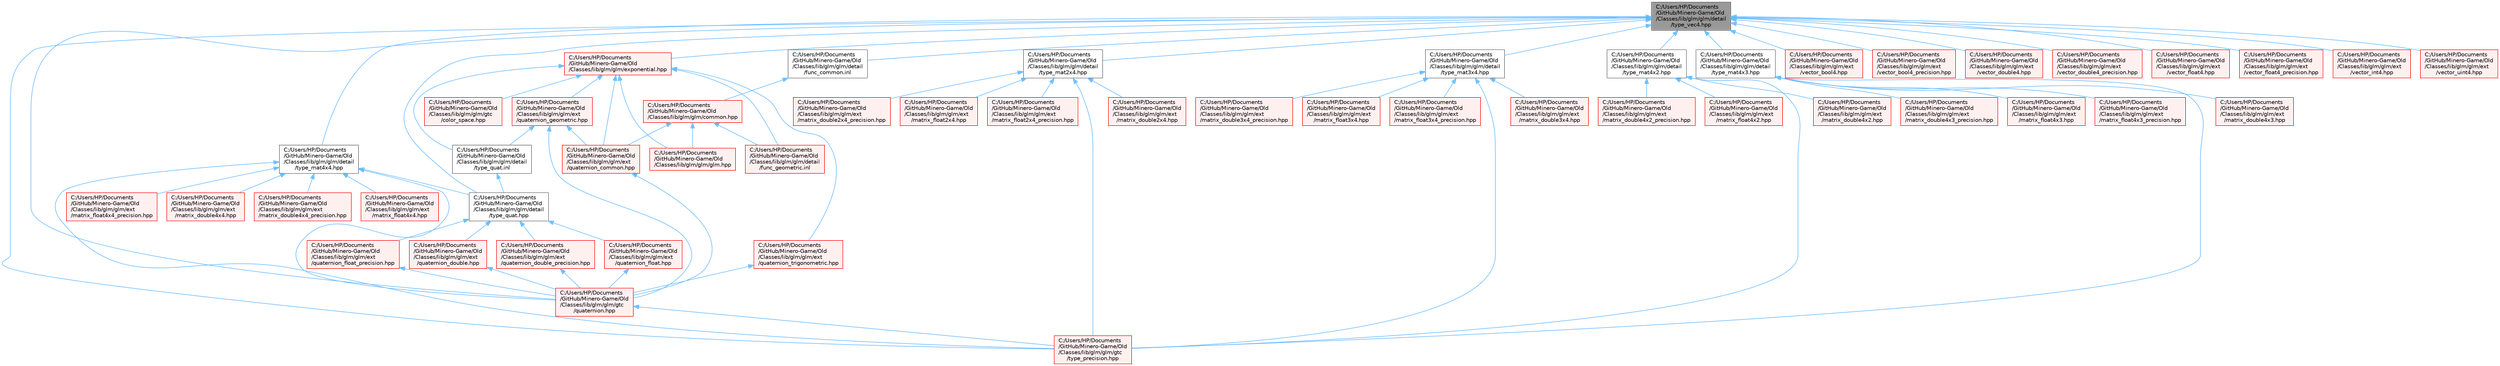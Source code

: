 digraph "C:/Users/HP/Documents/GitHub/Minero-Game/Old/Classes/lib/glm/glm/detail/type_vec4.hpp"
{
 // LATEX_PDF_SIZE
  bgcolor="transparent";
  edge [fontname=Helvetica,fontsize=10,labelfontname=Helvetica,labelfontsize=10];
  node [fontname=Helvetica,fontsize=10,shape=box,height=0.2,width=0.4];
  Node1 [id="Node000001",label="C:/Users/HP/Documents\l/GitHub/Minero-Game/Old\l/Classes/lib/glm/glm/detail\l/type_vec4.hpp",height=0.2,width=0.4,color="gray40", fillcolor="grey60", style="filled", fontcolor="black",tooltip=" "];
  Node1 -> Node2 [id="edge1_Node000001_Node000002",dir="back",color="steelblue1",style="solid",tooltip=" "];
  Node2 [id="Node000002",label="C:/Users/HP/Documents\l/GitHub/Minero-Game/Old\l/Classes/lib/glm/glm/detail\l/func_common.inl",height=0.2,width=0.4,color="grey40", fillcolor="white", style="filled",URL="$_old_2_classes_2lib_2glm_2glm_2detail_2func__common_8inl.html",tooltip=" "];
  Node2 -> Node3 [id="edge2_Node000002_Node000003",dir="back",color="steelblue1",style="solid",tooltip=" "];
  Node3 [id="Node000003",label="C:/Users/HP/Documents\l/GitHub/Minero-Game/Old\l/Classes/lib/glm/glm/common.hpp",height=0.2,width=0.4,color="red", fillcolor="#FFF0F0", style="filled",URL="$_old_2_classes_2lib_2glm_2glm_2common_8hpp.html",tooltip=" "];
  Node3 -> Node7 [id="edge3_Node000003_Node000007",dir="back",color="steelblue1",style="solid",tooltip=" "];
  Node7 [id="Node000007",label="C:/Users/HP/Documents\l/GitHub/Minero-Game/Old\l/Classes/lib/glm/glm/detail\l/func_geometric.inl",height=0.2,width=0.4,color="red", fillcolor="#FFF0F0", style="filled",URL="$_old_2_classes_2lib_2glm_2glm_2detail_2func__geometric_8inl.html",tooltip=" "];
  Node3 -> Node145 [id="edge4_Node000003_Node000145",dir="back",color="steelblue1",style="solid",tooltip=" "];
  Node145 [id="Node000145",label="C:/Users/HP/Documents\l/GitHub/Minero-Game/Old\l/Classes/lib/glm/glm/ext\l/quaternion_common.hpp",height=0.2,width=0.4,color="red", fillcolor="#FFF0F0", style="filled",URL="$_old_2_classes_2lib_2glm_2glm_2ext_2quaternion__common_8hpp.html",tooltip=" "];
  Node145 -> Node108 [id="edge5_Node000145_Node000108",dir="back",color="steelblue1",style="solid",tooltip=" "];
  Node108 [id="Node000108",label="C:/Users/HP/Documents\l/GitHub/Minero-Game/Old\l/Classes/lib/glm/glm/gtc\l/quaternion.hpp",height=0.2,width=0.4,color="red", fillcolor="#FFF0F0", style="filled",URL="$_old_2_classes_2lib_2glm_2glm_2gtc_2quaternion_8hpp.html",tooltip=" "];
  Node108 -> Node99 [id="edge6_Node000108_Node000099",dir="back",color="steelblue1",style="solid",tooltip=" "];
  Node99 [id="Node000099",label="C:/Users/HP/Documents\l/GitHub/Minero-Game/Old\l/Classes/lib/glm/glm/gtc\l/type_precision.hpp",height=0.2,width=0.4,color="red", fillcolor="#FFF0F0", style="filled",URL="$_old_2_classes_2lib_2glm_2glm_2gtc_2type__precision_8hpp.html",tooltip=" "];
  Node3 -> Node19 [id="edge7_Node000003_Node000019",dir="back",color="steelblue1",style="solid",tooltip=" "];
  Node19 [id="Node000019",label="C:/Users/HP/Documents\l/GitHub/Minero-Game/Old\l/Classes/lib/glm/glm/glm.hpp",height=0.2,width=0.4,color="red", fillcolor="#FFF0F0", style="filled",URL="$_old_2_classes_2lib_2glm_2glm_2glm_8hpp.html",tooltip=" "];
  Node1 -> Node183 [id="edge8_Node000001_Node000183",dir="back",color="steelblue1",style="solid",tooltip=" "];
  Node183 [id="Node000183",label="C:/Users/HP/Documents\l/GitHub/Minero-Game/Old\l/Classes/lib/glm/glm/detail\l/type_mat2x4.hpp",height=0.2,width=0.4,color="grey40", fillcolor="white", style="filled",URL="$_old_2_classes_2lib_2glm_2glm_2detail_2type__mat2x4_8hpp.html",tooltip=" "];
  Node183 -> Node184 [id="edge9_Node000183_Node000184",dir="back",color="steelblue1",style="solid",tooltip=" "];
  Node184 [id="Node000184",label="C:/Users/HP/Documents\l/GitHub/Minero-Game/Old\l/Classes/lib/glm/glm/ext\l/matrix_double2x4.hpp",height=0.2,width=0.4,color="red", fillcolor="#FFF0F0", style="filled",URL="$_old_2_classes_2lib_2glm_2glm_2ext_2matrix__double2x4_8hpp.html",tooltip=" "];
  Node183 -> Node190 [id="edge10_Node000183_Node000190",dir="back",color="steelblue1",style="solid",tooltip=" "];
  Node190 [id="Node000190",label="C:/Users/HP/Documents\l/GitHub/Minero-Game/Old\l/Classes/lib/glm/glm/ext\l/matrix_double2x4_precision.hpp",height=0.2,width=0.4,color="red", fillcolor="#FFF0F0", style="filled",URL="$_old_2_classes_2lib_2glm_2glm_2ext_2matrix__double2x4__precision_8hpp.html",tooltip=" "];
  Node183 -> Node191 [id="edge11_Node000183_Node000191",dir="back",color="steelblue1",style="solid",tooltip=" "];
  Node191 [id="Node000191",label="C:/Users/HP/Documents\l/GitHub/Minero-Game/Old\l/Classes/lib/glm/glm/ext\l/matrix_float2x4.hpp",height=0.2,width=0.4,color="red", fillcolor="#FFF0F0", style="filled",URL="$_old_2_classes_2lib_2glm_2glm_2ext_2matrix__float2x4_8hpp.html",tooltip=" "];
  Node183 -> Node192 [id="edge12_Node000183_Node000192",dir="back",color="steelblue1",style="solid",tooltip=" "];
  Node192 [id="Node000192",label="C:/Users/HP/Documents\l/GitHub/Minero-Game/Old\l/Classes/lib/glm/glm/ext\l/matrix_float2x4_precision.hpp",height=0.2,width=0.4,color="red", fillcolor="#FFF0F0", style="filled",URL="$_old_2_classes_2lib_2glm_2glm_2ext_2matrix__float2x4__precision_8hpp.html",tooltip=" "];
  Node183 -> Node99 [id="edge13_Node000183_Node000099",dir="back",color="steelblue1",style="solid",tooltip=" "];
  Node1 -> Node193 [id="edge14_Node000001_Node000193",dir="back",color="steelblue1",style="solid",tooltip=" "];
  Node193 [id="Node000193",label="C:/Users/HP/Documents\l/GitHub/Minero-Game/Old\l/Classes/lib/glm/glm/detail\l/type_mat3x4.hpp",height=0.2,width=0.4,color="grey40", fillcolor="white", style="filled",URL="$_old_2_classes_2lib_2glm_2glm_2detail_2type__mat3x4_8hpp.html",tooltip=" "];
  Node193 -> Node194 [id="edge15_Node000193_Node000194",dir="back",color="steelblue1",style="solid",tooltip=" "];
  Node194 [id="Node000194",label="C:/Users/HP/Documents\l/GitHub/Minero-Game/Old\l/Classes/lib/glm/glm/ext\l/matrix_double3x4.hpp",height=0.2,width=0.4,color="red", fillcolor="#FFF0F0", style="filled",URL="$_old_2_classes_2lib_2glm_2glm_2ext_2matrix__double3x4_8hpp.html",tooltip=" "];
  Node193 -> Node200 [id="edge16_Node000193_Node000200",dir="back",color="steelblue1",style="solid",tooltip=" "];
  Node200 [id="Node000200",label="C:/Users/HP/Documents\l/GitHub/Minero-Game/Old\l/Classes/lib/glm/glm/ext\l/matrix_double3x4_precision.hpp",height=0.2,width=0.4,color="red", fillcolor="#FFF0F0", style="filled",URL="$_old_2_classes_2lib_2glm_2glm_2ext_2matrix__double3x4__precision_8hpp.html",tooltip=" "];
  Node193 -> Node201 [id="edge17_Node000193_Node000201",dir="back",color="steelblue1",style="solid",tooltip=" "];
  Node201 [id="Node000201",label="C:/Users/HP/Documents\l/GitHub/Minero-Game/Old\l/Classes/lib/glm/glm/ext\l/matrix_float3x4.hpp",height=0.2,width=0.4,color="red", fillcolor="#FFF0F0", style="filled",URL="$_old_2_classes_2lib_2glm_2glm_2ext_2matrix__float3x4_8hpp.html",tooltip=" "];
  Node193 -> Node202 [id="edge18_Node000193_Node000202",dir="back",color="steelblue1",style="solid",tooltip=" "];
  Node202 [id="Node000202",label="C:/Users/HP/Documents\l/GitHub/Minero-Game/Old\l/Classes/lib/glm/glm/ext\l/matrix_float3x4_precision.hpp",height=0.2,width=0.4,color="red", fillcolor="#FFF0F0", style="filled",URL="$_old_2_classes_2lib_2glm_2glm_2ext_2matrix__float3x4__precision_8hpp.html",tooltip=" "];
  Node193 -> Node99 [id="edge19_Node000193_Node000099",dir="back",color="steelblue1",style="solid",tooltip=" "];
  Node1 -> Node203 [id="edge20_Node000001_Node000203",dir="back",color="steelblue1",style="solid",tooltip=" "];
  Node203 [id="Node000203",label="C:/Users/HP/Documents\l/GitHub/Minero-Game/Old\l/Classes/lib/glm/glm/detail\l/type_mat4x2.hpp",height=0.2,width=0.4,color="grey40", fillcolor="white", style="filled",URL="$_old_2_classes_2lib_2glm_2glm_2detail_2type__mat4x2_8hpp.html",tooltip=" "];
  Node203 -> Node204 [id="edge21_Node000203_Node000204",dir="back",color="steelblue1",style="solid",tooltip=" "];
  Node204 [id="Node000204",label="C:/Users/HP/Documents\l/GitHub/Minero-Game/Old\l/Classes/lib/glm/glm/ext\l/matrix_double4x2.hpp",height=0.2,width=0.4,color="red", fillcolor="#FFF0F0", style="filled",URL="$_old_2_classes_2lib_2glm_2glm_2ext_2matrix__double4x2_8hpp.html",tooltip=" "];
  Node203 -> Node205 [id="edge22_Node000203_Node000205",dir="back",color="steelblue1",style="solid",tooltip=" "];
  Node205 [id="Node000205",label="C:/Users/HP/Documents\l/GitHub/Minero-Game/Old\l/Classes/lib/glm/glm/ext\l/matrix_double4x2_precision.hpp",height=0.2,width=0.4,color="red", fillcolor="#FFF0F0", style="filled",URL="$_old_2_classes_2lib_2glm_2glm_2ext_2matrix__double4x2__precision_8hpp.html",tooltip=" "];
  Node203 -> Node206 [id="edge23_Node000203_Node000206",dir="back",color="steelblue1",style="solid",tooltip=" "];
  Node206 [id="Node000206",label="C:/Users/HP/Documents\l/GitHub/Minero-Game/Old\l/Classes/lib/glm/glm/ext\l/matrix_float4x2.hpp",height=0.2,width=0.4,color="red", fillcolor="#FFF0F0", style="filled",URL="$_old_2_classes_2lib_2glm_2glm_2ext_2matrix__float4x2_8hpp.html",tooltip=" "];
  Node203 -> Node99 [id="edge24_Node000203_Node000099",dir="back",color="steelblue1",style="solid",tooltip=" "];
  Node1 -> Node207 [id="edge25_Node000001_Node000207",dir="back",color="steelblue1",style="solid",tooltip=" "];
  Node207 [id="Node000207",label="C:/Users/HP/Documents\l/GitHub/Minero-Game/Old\l/Classes/lib/glm/glm/detail\l/type_mat4x3.hpp",height=0.2,width=0.4,color="grey40", fillcolor="white", style="filled",URL="$_old_2_classes_2lib_2glm_2glm_2detail_2type__mat4x3_8hpp.html",tooltip=" "];
  Node207 -> Node208 [id="edge26_Node000207_Node000208",dir="back",color="steelblue1",style="solid",tooltip=" "];
  Node208 [id="Node000208",label="C:/Users/HP/Documents\l/GitHub/Minero-Game/Old\l/Classes/lib/glm/glm/ext\l/matrix_double4x3.hpp",height=0.2,width=0.4,color="red", fillcolor="#FFF0F0", style="filled",URL="$_old_2_classes_2lib_2glm_2glm_2ext_2matrix__double4x3_8hpp.html",tooltip=" "];
  Node207 -> Node214 [id="edge27_Node000207_Node000214",dir="back",color="steelblue1",style="solid",tooltip=" "];
  Node214 [id="Node000214",label="C:/Users/HP/Documents\l/GitHub/Minero-Game/Old\l/Classes/lib/glm/glm/ext\l/matrix_double4x3_precision.hpp",height=0.2,width=0.4,color="red", fillcolor="#FFF0F0", style="filled",URL="$_old_2_classes_2lib_2glm_2glm_2ext_2matrix__double4x3__precision_8hpp.html",tooltip=" "];
  Node207 -> Node215 [id="edge28_Node000207_Node000215",dir="back",color="steelblue1",style="solid",tooltip=" "];
  Node215 [id="Node000215",label="C:/Users/HP/Documents\l/GitHub/Minero-Game/Old\l/Classes/lib/glm/glm/ext\l/matrix_float4x3.hpp",height=0.2,width=0.4,color="red", fillcolor="#FFF0F0", style="filled",URL="$_old_2_classes_2lib_2glm_2glm_2ext_2matrix__float4x3_8hpp.html",tooltip=" "];
  Node207 -> Node216 [id="edge29_Node000207_Node000216",dir="back",color="steelblue1",style="solid",tooltip=" "];
  Node216 [id="Node000216",label="C:/Users/HP/Documents\l/GitHub/Minero-Game/Old\l/Classes/lib/glm/glm/ext\l/matrix_float4x3_precision.hpp",height=0.2,width=0.4,color="red", fillcolor="#FFF0F0", style="filled",URL="$_old_2_classes_2lib_2glm_2glm_2ext_2matrix__float4x3__precision_8hpp.html",tooltip=" "];
  Node207 -> Node99 [id="edge30_Node000207_Node000099",dir="back",color="steelblue1",style="solid",tooltip=" "];
  Node1 -> Node125 [id="edge31_Node000001_Node000125",dir="back",color="steelblue1",style="solid",tooltip=" "];
  Node125 [id="Node000125",label="C:/Users/HP/Documents\l/GitHub/Minero-Game/Old\l/Classes/lib/glm/glm/detail\l/type_mat4x4.hpp",height=0.2,width=0.4,color="grey40", fillcolor="white", style="filled",URL="$_old_2_classes_2lib_2glm_2glm_2detail_2type__mat4x4_8hpp.html",tooltip=" "];
  Node125 -> Node106 [id="edge32_Node000125_Node000106",dir="back",color="steelblue1",style="solid",tooltip=" "];
  Node106 [id="Node000106",label="C:/Users/HP/Documents\l/GitHub/Minero-Game/Old\l/Classes/lib/glm/glm/detail\l/type_quat.hpp",height=0.2,width=0.4,color="grey40", fillcolor="white", style="filled",URL="$_old_2_classes_2lib_2glm_2glm_2detail_2type__quat_8hpp.html",tooltip=" "];
  Node106 -> Node107 [id="edge33_Node000106_Node000107",dir="back",color="steelblue1",style="solid",tooltip=" "];
  Node107 [id="Node000107",label="C:/Users/HP/Documents\l/GitHub/Minero-Game/Old\l/Classes/lib/glm/glm/ext\l/quaternion_double.hpp",height=0.2,width=0.4,color="red", fillcolor="#FFF0F0", style="filled",URL="$_old_2_classes_2lib_2glm_2glm_2ext_2quaternion__double_8hpp.html",tooltip=" "];
  Node107 -> Node108 [id="edge34_Node000107_Node000108",dir="back",color="steelblue1",style="solid",tooltip=" "];
  Node106 -> Node110 [id="edge35_Node000106_Node000110",dir="back",color="steelblue1",style="solid",tooltip=" "];
  Node110 [id="Node000110",label="C:/Users/HP/Documents\l/GitHub/Minero-Game/Old\l/Classes/lib/glm/glm/ext\l/quaternion_double_precision.hpp",height=0.2,width=0.4,color="red", fillcolor="#FFF0F0", style="filled",URL="$_old_2_classes_2lib_2glm_2glm_2ext_2quaternion__double__precision_8hpp.html",tooltip=" "];
  Node110 -> Node108 [id="edge36_Node000110_Node000108",dir="back",color="steelblue1",style="solid",tooltip=" "];
  Node106 -> Node111 [id="edge37_Node000106_Node000111",dir="back",color="steelblue1",style="solid",tooltip=" "];
  Node111 [id="Node000111",label="C:/Users/HP/Documents\l/GitHub/Minero-Game/Old\l/Classes/lib/glm/glm/ext\l/quaternion_float.hpp",height=0.2,width=0.4,color="red", fillcolor="#FFF0F0", style="filled",URL="$_old_2_classes_2lib_2glm_2glm_2ext_2quaternion__float_8hpp.html",tooltip=" "];
  Node111 -> Node108 [id="edge38_Node000111_Node000108",dir="back",color="steelblue1",style="solid",tooltip=" "];
  Node106 -> Node112 [id="edge39_Node000106_Node000112",dir="back",color="steelblue1",style="solid",tooltip=" "];
  Node112 [id="Node000112",label="C:/Users/HP/Documents\l/GitHub/Minero-Game/Old\l/Classes/lib/glm/glm/ext\l/quaternion_float_precision.hpp",height=0.2,width=0.4,color="red", fillcolor="#FFF0F0", style="filled",URL="$_old_2_classes_2lib_2glm_2glm_2ext_2quaternion__float__precision_8hpp.html",tooltip=" "];
  Node112 -> Node108 [id="edge40_Node000112_Node000108",dir="back",color="steelblue1",style="solid",tooltip=" "];
  Node125 -> Node126 [id="edge41_Node000125_Node000126",dir="back",color="steelblue1",style="solid",tooltip=" "];
  Node126 [id="Node000126",label="C:/Users/HP/Documents\l/GitHub/Minero-Game/Old\l/Classes/lib/glm/glm/ext\l/matrix_double4x4.hpp",height=0.2,width=0.4,color="red", fillcolor="#FFF0F0", style="filled",URL="$_old_2_classes_2lib_2glm_2glm_2ext_2matrix__double4x4_8hpp.html",tooltip=" "];
  Node125 -> Node133 [id="edge42_Node000125_Node000133",dir="back",color="steelblue1",style="solid",tooltip=" "];
  Node133 [id="Node000133",label="C:/Users/HP/Documents\l/GitHub/Minero-Game/Old\l/Classes/lib/glm/glm/ext\l/matrix_double4x4_precision.hpp",height=0.2,width=0.4,color="red", fillcolor="#FFF0F0", style="filled",URL="$_old_2_classes_2lib_2glm_2glm_2ext_2matrix__double4x4__precision_8hpp.html",tooltip=" "];
  Node125 -> Node134 [id="edge43_Node000125_Node000134",dir="back",color="steelblue1",style="solid",tooltip=" "];
  Node134 [id="Node000134",label="C:/Users/HP/Documents\l/GitHub/Minero-Game/Old\l/Classes/lib/glm/glm/ext\l/matrix_float4x4.hpp",height=0.2,width=0.4,color="red", fillcolor="#FFF0F0", style="filled",URL="$_old_2_classes_2lib_2glm_2glm_2ext_2matrix__float4x4_8hpp.html",tooltip=" "];
  Node125 -> Node135 [id="edge44_Node000125_Node000135",dir="back",color="steelblue1",style="solid",tooltip=" "];
  Node135 [id="Node000135",label="C:/Users/HP/Documents\l/GitHub/Minero-Game/Old\l/Classes/lib/glm/glm/ext\l/matrix_float4x4_precision.hpp",height=0.2,width=0.4,color="red", fillcolor="#FFF0F0", style="filled",URL="$_old_2_classes_2lib_2glm_2glm_2ext_2matrix__float4x4__precision_8hpp.html",tooltip=" "];
  Node125 -> Node108 [id="edge45_Node000125_Node000108",dir="back",color="steelblue1",style="solid",tooltip=" "];
  Node125 -> Node99 [id="edge46_Node000125_Node000099",dir="back",color="steelblue1",style="solid",tooltip=" "];
  Node1 -> Node106 [id="edge47_Node000001_Node000106",dir="back",color="steelblue1",style="solid",tooltip=" "];
  Node1 -> Node217 [id="edge48_Node000001_Node000217",dir="back",color="steelblue1",style="solid",tooltip=" "];
  Node217 [id="Node000217",label="C:/Users/HP/Documents\l/GitHub/Minero-Game/Old\l/Classes/lib/glm/glm/exponential.hpp",height=0.2,width=0.4,color="red", fillcolor="#FFF0F0", style="filled",URL="$_old_2_classes_2lib_2glm_2glm_2exponential_8hpp.html",tooltip=" "];
  Node217 -> Node7 [id="edge49_Node000217_Node000007",dir="back",color="steelblue1",style="solid",tooltip=" "];
  Node217 -> Node144 [id="edge50_Node000217_Node000144",dir="back",color="steelblue1",style="solid",tooltip=" "];
  Node144 [id="Node000144",label="C:/Users/HP/Documents\l/GitHub/Minero-Game/Old\l/Classes/lib/glm/glm/detail\l/type_quat.inl",height=0.2,width=0.4,color="grey40", fillcolor="white", style="filled",URL="$_old_2_classes_2lib_2glm_2glm_2detail_2type__quat_8inl.html",tooltip=" "];
  Node144 -> Node106 [id="edge51_Node000144_Node000106",dir="back",color="steelblue1",style="solid",tooltip=" "];
  Node217 -> Node145 [id="edge52_Node000217_Node000145",dir="back",color="steelblue1",style="solid",tooltip=" "];
  Node217 -> Node143 [id="edge53_Node000217_Node000143",dir="back",color="steelblue1",style="solid",tooltip=" "];
  Node143 [id="Node000143",label="C:/Users/HP/Documents\l/GitHub/Minero-Game/Old\l/Classes/lib/glm/glm/ext\l/quaternion_geometric.hpp",height=0.2,width=0.4,color="red", fillcolor="#FFF0F0", style="filled",URL="$_old_2_classes_2lib_2glm_2glm_2ext_2quaternion__geometric_8hpp.html",tooltip=" "];
  Node143 -> Node144 [id="edge54_Node000143_Node000144",dir="back",color="steelblue1",style="solid",tooltip=" "];
  Node143 -> Node145 [id="edge55_Node000143_Node000145",dir="back",color="steelblue1",style="solid",tooltip=" "];
  Node143 -> Node108 [id="edge56_Node000143_Node000108",dir="back",color="steelblue1",style="solid",tooltip=" "];
  Node217 -> Node174 [id="edge57_Node000217_Node000174",dir="back",color="steelblue1",style="solid",tooltip=" "];
  Node174 [id="Node000174",label="C:/Users/HP/Documents\l/GitHub/Minero-Game/Old\l/Classes/lib/glm/glm/ext\l/quaternion_trigonometric.hpp",height=0.2,width=0.4,color="red", fillcolor="#FFF0F0", style="filled",URL="$_old_2_classes_2lib_2glm_2glm_2ext_2quaternion__trigonometric_8hpp.html",tooltip=" "];
  Node174 -> Node108 [id="edge58_Node000174_Node000108",dir="back",color="steelblue1",style="solid",tooltip=" "];
  Node217 -> Node19 [id="edge59_Node000217_Node000019",dir="back",color="steelblue1",style="solid",tooltip=" "];
  Node217 -> Node218 [id="edge60_Node000217_Node000218",dir="back",color="steelblue1",style="solid",tooltip=" "];
  Node218 [id="Node000218",label="C:/Users/HP/Documents\l/GitHub/Minero-Game/Old\l/Classes/lib/glm/glm/gtc\l/color_space.hpp",height=0.2,width=0.4,color="red", fillcolor="#FFF0F0", style="filled",URL="$_old_2_classes_2lib_2glm_2glm_2gtc_2color__space_8hpp.html",tooltip=" "];
  Node1 -> Node221 [id="edge61_Node000001_Node000221",dir="back",color="steelblue1",style="solid",tooltip=" "];
  Node221 [id="Node000221",label="C:/Users/HP/Documents\l/GitHub/Minero-Game/Old\l/Classes/lib/glm/glm/ext\l/vector_bool4.hpp",height=0.2,width=0.4,color="red", fillcolor="#FFF0F0", style="filled",URL="$_old_2_classes_2lib_2glm_2glm_2ext_2vector__bool4_8hpp.html",tooltip=" "];
  Node1 -> Node223 [id="edge62_Node000001_Node000223",dir="back",color="steelblue1",style="solid",tooltip=" "];
  Node223 [id="Node000223",label="C:/Users/HP/Documents\l/GitHub/Minero-Game/Old\l/Classes/lib/glm/glm/ext\l/vector_bool4_precision.hpp",height=0.2,width=0.4,color="red", fillcolor="#FFF0F0", style="filled",URL="$_old_2_classes_2lib_2glm_2glm_2ext_2vector__bool4__precision_8hpp.html",tooltip=" "];
  Node1 -> Node224 [id="edge63_Node000001_Node000224",dir="back",color="steelblue1",style="solid",tooltip=" "];
  Node224 [id="Node000224",label="C:/Users/HP/Documents\l/GitHub/Minero-Game/Old\l/Classes/lib/glm/glm/ext\l/vector_double4.hpp",height=0.2,width=0.4,color="red", fillcolor="#FFF0F0", style="filled",URL="$_old_2_classes_2lib_2glm_2glm_2ext_2vector__double4_8hpp.html",tooltip=" "];
  Node1 -> Node225 [id="edge64_Node000001_Node000225",dir="back",color="steelblue1",style="solid",tooltip=" "];
  Node225 [id="Node000225",label="C:/Users/HP/Documents\l/GitHub/Minero-Game/Old\l/Classes/lib/glm/glm/ext\l/vector_double4_precision.hpp",height=0.2,width=0.4,color="red", fillcolor="#FFF0F0", style="filled",URL="$_old_2_classes_2lib_2glm_2glm_2ext_2vector__double4__precision_8hpp.html",tooltip=" "];
  Node1 -> Node226 [id="edge65_Node000001_Node000226",dir="back",color="steelblue1",style="solid",tooltip=" "];
  Node226 [id="Node000226",label="C:/Users/HP/Documents\l/GitHub/Minero-Game/Old\l/Classes/lib/glm/glm/ext\l/vector_float4.hpp",height=0.2,width=0.4,color="red", fillcolor="#FFF0F0", style="filled",URL="$_old_2_classes_2lib_2glm_2glm_2ext_2vector__float4_8hpp.html",tooltip=" "];
  Node1 -> Node227 [id="edge66_Node000001_Node000227",dir="back",color="steelblue1",style="solid",tooltip=" "];
  Node227 [id="Node000227",label="C:/Users/HP/Documents\l/GitHub/Minero-Game/Old\l/Classes/lib/glm/glm/ext\l/vector_float4_precision.hpp",height=0.2,width=0.4,color="red", fillcolor="#FFF0F0", style="filled",URL="$_old_2_classes_2lib_2glm_2glm_2ext_2vector__float4__precision_8hpp.html",tooltip=" "];
  Node1 -> Node228 [id="edge67_Node000001_Node000228",dir="back",color="steelblue1",style="solid",tooltip=" "];
  Node228 [id="Node000228",label="C:/Users/HP/Documents\l/GitHub/Minero-Game/Old\l/Classes/lib/glm/glm/ext\l/vector_int4.hpp",height=0.2,width=0.4,color="red", fillcolor="#FFF0F0", style="filled",URL="$_old_2_classes_2lib_2glm_2glm_2ext_2vector__int4_8hpp.html",tooltip=" "];
  Node1 -> Node230 [id="edge68_Node000001_Node000230",dir="back",color="steelblue1",style="solid",tooltip=" "];
  Node230 [id="Node000230",label="C:/Users/HP/Documents\l/GitHub/Minero-Game/Old\l/Classes/lib/glm/glm/ext\l/vector_uint4.hpp",height=0.2,width=0.4,color="red", fillcolor="#FFF0F0", style="filled",URL="$_old_2_classes_2lib_2glm_2glm_2ext_2vector__uint4_8hpp.html",tooltip=" "];
  Node1 -> Node108 [id="edge69_Node000001_Node000108",dir="back",color="steelblue1",style="solid",tooltip=" "];
  Node1 -> Node99 [id="edge70_Node000001_Node000099",dir="back",color="steelblue1",style="solid",tooltip=" "];
}
